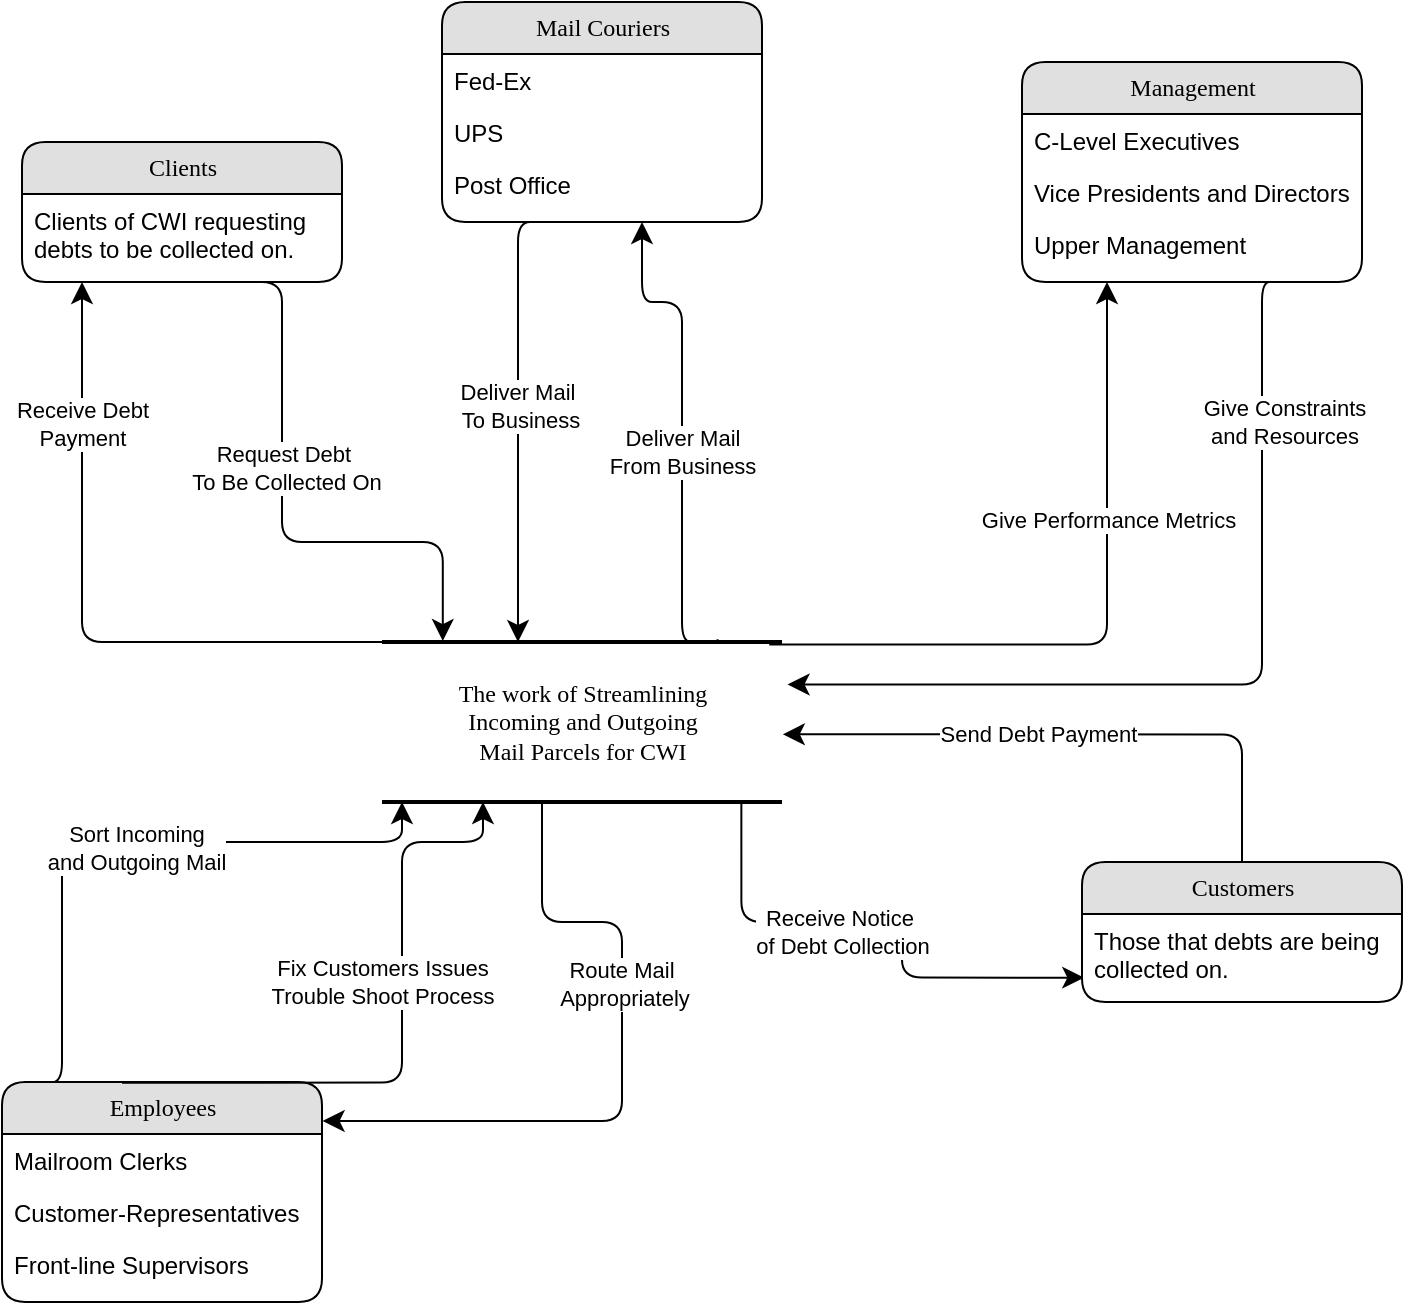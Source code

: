 <mxfile version="13.0.1" type="github"><diagram name="Page-1" id="b520641d-4fe3-3701-9064-5fc419738815"><mxGraphModel dx="2429" dy="2220" grid="1" gridSize="10" guides="1" tooltips="1" connect="1" arrows="1" fold="1" page="1" pageScale="1" pageWidth="1100" pageHeight="850" background="#ffffff" math="0" shadow="0"><root><mxCell id="0"/><mxCell id="1" parent="0"/><mxCell id="21ea969265ad0168-30" value="The work of Streamlining&lt;br&gt;Incoming and Outgoing&lt;br&gt;Mail Parcels for CWI" style="html=1;rounded=0;shadow=0;comic=0;labelBackgroundColor=none;strokeWidth=2;fontFamily=Verdana;fontSize=12;align=center;shape=mxgraph.ios7ui.horLines;" parent="1" vertex="1"><mxGeometry x="380" y="410" width="200" height="80" as="geometry"/></mxCell><mxCell id="21ea969265ad0168-34" value="" style="edgeStyle=orthogonalEdgeStyle;html=1;labelBackgroundColor=none;startFill=0;startSize=8;endFill=1;endSize=8;fontFamily=Verdana;fontSize=12;entryX=1.002;entryY=0.177;entryDx=0;entryDy=0;entryPerimeter=0;" parent="1" source="21ea969265ad0168-30" target="e2m88UK6gkhtx8VsVjVz-13" edge="1"><mxGeometry x="-0.134" y="32" relative="1" as="geometry"><mxPoint as="offset"/><mxPoint x="560" y="609" as="targetPoint"/><Array as="points"><mxPoint x="460" y="550"/><mxPoint x="500" y="550"/><mxPoint x="500" y="650"/></Array></mxGeometry></mxCell><mxCell id="e2m88UK6gkhtx8VsVjVz-33" value="Route Mail&amp;nbsp;&lt;br&gt;Appropriately" style="edgeLabel;html=1;align=center;verticalAlign=middle;resizable=0;points=[];" vertex="1" connectable="0" parent="21ea969265ad0168-34"><mxGeometry x="-0.249" y="1" relative="1" as="geometry"><mxPoint as="offset"/></mxGeometry></mxCell><mxCell id="21ea969265ad0168-35" style="edgeStyle=orthogonalEdgeStyle;html=1;labelBackgroundColor=none;startFill=0;startSize=8;endFill=1;endSize=8;fontFamily=Verdana;fontSize=12;" parent="1" target="21ea969265ad0168-30" edge="1"><mxGeometry relative="1" as="geometry"><Array as="points"><mxPoint x="448" y="200"/></Array><mxPoint x="460" y="200" as="sourcePoint"/></mxGeometry></mxCell><mxCell id="e2m88UK6gkhtx8VsVjVz-21" value="Deliver Mail&amp;nbsp;&lt;br&gt;To Business" style="edgeLabel;html=1;align=center;verticalAlign=middle;resizable=0;points=[];" vertex="1" connectable="0" parent="21ea969265ad0168-35"><mxGeometry x="-0.063" y="1" relative="1" as="geometry"><mxPoint as="offset"/></mxGeometry></mxCell><mxCell id="e2m88UK6gkhtx8VsVjVz-22" value="" style="edgeStyle=orthogonalEdgeStyle;html=1;labelBackgroundColor=none;startFill=0;startSize=8;endFill=1;endSize=8;fontFamily=Verdana;fontSize=12;exitX=0.839;exitY=-0.017;exitDx=0;exitDy=0;exitPerimeter=0;" edge="1" parent="1" source="21ea969265ad0168-30"><mxGeometry x="-0.134" y="32" relative="1" as="geometry"><mxPoint as="offset"/><mxPoint x="490" y="500" as="sourcePoint"/><mxPoint x="510" y="200" as="targetPoint"/><Array as="points"><mxPoint x="548" y="410"/><mxPoint x="530" y="410"/><mxPoint x="530" y="240"/><mxPoint x="510" y="240"/></Array></mxGeometry></mxCell><mxCell id="e2m88UK6gkhtx8VsVjVz-23" value="Deliver Mail&lt;br&gt;From Business" style="edgeLabel;html=1;align=center;verticalAlign=middle;resizable=0;points=[];" vertex="1" connectable="0" parent="e2m88UK6gkhtx8VsVjVz-22"><mxGeometry x="0.164" relative="1" as="geometry"><mxPoint y="31" as="offset"/></mxGeometry></mxCell><mxCell id="e2m88UK6gkhtx8VsVjVz-17" value="Mail Couriers" style="swimlane;html=1;fontStyle=0;childLayout=stackLayout;horizontal=1;startSize=26;fillColor=#e0e0e0;horizontalStack=0;resizeParent=1;resizeLast=0;collapsible=1;marginBottom=0;swimlaneFillColor=#ffffff;align=center;rounded=1;shadow=0;comic=0;labelBackgroundColor=none;strokeWidth=1;fontFamily=Verdana;fontSize=12" vertex="1" parent="1"><mxGeometry x="410" y="90" width="160" height="110" as="geometry"/></mxCell><mxCell id="e2m88UK6gkhtx8VsVjVz-18" value="Fed-Ex" style="text;html=1;strokeColor=none;fillColor=none;spacingLeft=4;spacingRight=4;whiteSpace=wrap;overflow=hidden;rotatable=0;points=[[0,0.5],[1,0.5]];portConstraint=eastwest;" vertex="1" parent="e2m88UK6gkhtx8VsVjVz-17"><mxGeometry y="26" width="160" height="26" as="geometry"/></mxCell><mxCell id="e2m88UK6gkhtx8VsVjVz-19" value="UPS" style="text;html=1;strokeColor=none;fillColor=none;spacingLeft=4;spacingRight=4;whiteSpace=wrap;overflow=hidden;rotatable=0;points=[[0,0.5],[1,0.5]];portConstraint=eastwest;" vertex="1" parent="e2m88UK6gkhtx8VsVjVz-17"><mxGeometry y="52" width="160" height="26" as="geometry"/></mxCell><mxCell id="e2m88UK6gkhtx8VsVjVz-20" value="Post Office" style="text;html=1;strokeColor=none;fillColor=none;spacingLeft=4;spacingRight=4;whiteSpace=wrap;overflow=hidden;rotatable=0;points=[[0,0.5],[1,0.5]];portConstraint=eastwest;" vertex="1" parent="e2m88UK6gkhtx8VsVjVz-17"><mxGeometry y="78" width="160" height="26" as="geometry"/></mxCell><mxCell id="e2m88UK6gkhtx8VsVjVz-24" value="" style="edgeStyle=orthogonalEdgeStyle;html=1;labelBackgroundColor=none;startFill=0;startSize=8;endFill=1;endSize=8;fontFamily=Verdana;fontSize=12;exitX=0.122;exitY=0.003;exitDx=0;exitDy=0;exitPerimeter=0;" edge="1" parent="1" source="e2m88UK6gkhtx8VsVjVz-13"><mxGeometry x="-0.134" y="32" relative="1" as="geometry"><mxPoint as="offset"/><mxPoint x="460" y="580" as="sourcePoint"/><mxPoint x="390" y="490" as="targetPoint"/><Array as="points"><mxPoint x="220" y="630"/><mxPoint x="220" y="510"/><mxPoint x="390" y="510"/></Array></mxGeometry></mxCell><mxCell id="e2m88UK6gkhtx8VsVjVz-30" value="Sort Incoming&lt;br&gt;and Outgoing Mail" style="edgeLabel;html=1;align=center;verticalAlign=middle;resizable=0;points=[];" vertex="1" connectable="0" parent="e2m88UK6gkhtx8VsVjVz-24"><mxGeometry x="0.046" y="-3" relative="1" as="geometry"><mxPoint as="offset"/></mxGeometry></mxCell><mxCell id="e2m88UK6gkhtx8VsVjVz-9" value="Clients" style="swimlane;html=1;fontStyle=0;childLayout=stackLayout;horizontal=1;startSize=26;fillColor=#e0e0e0;horizontalStack=0;resizeParent=1;resizeLast=0;collapsible=1;marginBottom=0;swimlaneFillColor=#ffffff;align=center;rounded=1;shadow=0;comic=0;labelBackgroundColor=none;strokeWidth=1;fontFamily=Verdana;fontSize=12" vertex="1" parent="1"><mxGeometry x="200" y="160" width="160" height="70" as="geometry"/></mxCell><mxCell id="e2m88UK6gkhtx8VsVjVz-10" value="Clients of CWI requesting debts to be collected on.&amp;nbsp;" style="text;html=1;strokeColor=none;fillColor=none;spacingLeft=4;spacingRight=4;whiteSpace=wrap;overflow=hidden;rotatable=0;points=[[0,0.5],[1,0.5]];portConstraint=eastwest;" vertex="1" parent="e2m88UK6gkhtx8VsVjVz-9"><mxGeometry y="26" width="160" height="34" as="geometry"/></mxCell><mxCell id="e2m88UK6gkhtx8VsVjVz-26" value="" style="edgeStyle=orthogonalEdgeStyle;html=1;labelBackgroundColor=none;startFill=0;startSize=8;endFill=1;endSize=8;fontFamily=Verdana;fontSize=12;entryX=0.152;entryY=-0.006;entryDx=0;entryDy=0;entryPerimeter=0;" edge="1" parent="1" target="21ea969265ad0168-30"><mxGeometry x="-0.134" y="32" relative="1" as="geometry"><mxPoint as="offset"/><mxPoint x="300" y="230" as="sourcePoint"/><mxPoint x="390" y="410" as="targetPoint"/><Array as="points"><mxPoint x="330" y="230"/><mxPoint x="330" y="360"/><mxPoint x="410" y="360"/></Array></mxGeometry></mxCell><mxCell id="e2m88UK6gkhtx8VsVjVz-27" value="Request Debt&amp;nbsp;&lt;br&gt;To Be Collected On" style="edgeLabel;html=1;align=center;verticalAlign=middle;resizable=0;points=[];" vertex="1" connectable="0" parent="e2m88UK6gkhtx8VsVjVz-26"><mxGeometry x="-0.153" y="2" relative="1" as="geometry"><mxPoint as="offset"/></mxGeometry></mxCell><mxCell id="e2m88UK6gkhtx8VsVjVz-28" value="" style="edgeStyle=orthogonalEdgeStyle;html=1;labelBackgroundColor=none;startFill=0;startSize=8;endFill=1;endSize=8;fontFamily=Verdana;fontSize=12;exitX=0;exitY=0;exitDx=0;exitDy=0;exitPerimeter=0;" edge="1" parent="1" source="21ea969265ad0168-30"><mxGeometry x="-0.134" y="32" relative="1" as="geometry"><mxPoint as="offset"/><mxPoint x="230" y="410" as="sourcePoint"/><mxPoint x="230" y="230" as="targetPoint"/><Array as="points"><mxPoint x="230" y="410"/></Array></mxGeometry></mxCell><mxCell id="e2m88UK6gkhtx8VsVjVz-29" value="Receive Debt&lt;br&gt;Payment" style="edgeLabel;html=1;align=center;verticalAlign=middle;resizable=0;points=[];" vertex="1" connectable="0" parent="e2m88UK6gkhtx8VsVjVz-28"><mxGeometry x="0.574" relative="1" as="geometry"><mxPoint as="offset"/></mxGeometry></mxCell><mxCell id="e2m88UK6gkhtx8VsVjVz-13" value="Employees" style="swimlane;html=1;fontStyle=0;childLayout=stackLayout;horizontal=1;startSize=26;fillColor=#e0e0e0;horizontalStack=0;resizeParent=1;resizeLast=0;collapsible=1;marginBottom=0;swimlaneFillColor=#ffffff;align=center;rounded=1;shadow=0;comic=0;labelBackgroundColor=none;strokeWidth=1;fontFamily=Verdana;fontSize=12" vertex="1" parent="1"><mxGeometry x="190" y="630" width="160" height="110" as="geometry"/></mxCell><mxCell id="e2m88UK6gkhtx8VsVjVz-14" value="Mailroom Clerks" style="text;html=1;strokeColor=none;fillColor=none;spacingLeft=4;spacingRight=4;whiteSpace=wrap;overflow=hidden;rotatable=0;points=[[0,0.5],[1,0.5]];portConstraint=eastwest;" vertex="1" parent="e2m88UK6gkhtx8VsVjVz-13"><mxGeometry y="26" width="160" height="26" as="geometry"/></mxCell><mxCell id="e2m88UK6gkhtx8VsVjVz-15" value="Customer-Representatives" style="text;html=1;strokeColor=none;fillColor=none;spacingLeft=4;spacingRight=4;whiteSpace=wrap;overflow=hidden;rotatable=0;points=[[0,0.5],[1,0.5]];portConstraint=eastwest;" vertex="1" parent="e2m88UK6gkhtx8VsVjVz-13"><mxGeometry y="52" width="160" height="26" as="geometry"/></mxCell><mxCell id="e2m88UK6gkhtx8VsVjVz-16" value="Front-line Supervisors" style="text;html=1;strokeColor=none;fillColor=none;spacingLeft=4;spacingRight=4;whiteSpace=wrap;overflow=hidden;rotatable=0;points=[[0,0.5],[1,0.5]];portConstraint=eastwest;" vertex="1" parent="e2m88UK6gkhtx8VsVjVz-13"><mxGeometry y="78" width="160" height="26" as="geometry"/></mxCell><mxCell id="e2m88UK6gkhtx8VsVjVz-31" value="" style="edgeStyle=orthogonalEdgeStyle;html=1;labelBackgroundColor=none;startFill=0;startSize=8;endFill=1;endSize=8;fontFamily=Verdana;fontSize=12;exitX=0.122;exitY=0.003;exitDx=0;exitDy=0;exitPerimeter=0;" edge="1" parent="1"><mxGeometry x="-0.134" y="32" relative="1" as="geometry"><mxPoint as="offset"/><mxPoint x="250.0" y="630.33" as="sourcePoint"/><mxPoint x="430.48" y="490" as="targetPoint"/><Array as="points"><mxPoint x="390" y="630"/><mxPoint x="390" y="510"/><mxPoint x="431" y="510"/></Array></mxGeometry></mxCell><mxCell id="e2m88UK6gkhtx8VsVjVz-32" value="Fix Customers Issues&lt;br&gt;Trouble Shoot Process" style="edgeLabel;html=1;align=center;verticalAlign=middle;resizable=0;points=[];" vertex="1" connectable="0" parent="e2m88UK6gkhtx8VsVjVz-31"><mxGeometry x="0.046" y="-3" relative="1" as="geometry"><mxPoint x="-13.0" y="-22.83" as="offset"/></mxGeometry></mxCell><mxCell id="e2m88UK6gkhtx8VsVjVz-34" value="" style="edgeStyle=orthogonalEdgeStyle;html=1;labelBackgroundColor=none;startFill=0;startSize=8;endFill=1;endSize=8;fontFamily=Verdana;fontSize=12;entryX=0.007;entryY=0.936;entryDx=0;entryDy=0;entryPerimeter=0;" edge="1" parent="1" target="e2m88UK6gkhtx8VsVjVz-6"><mxGeometry x="-0.134" y="32" relative="1" as="geometry"><mxPoint as="offset"/><mxPoint x="559.68" y="490" as="sourcePoint"/><mxPoint x="728.72" y="624.494" as="targetPoint"/><Array as="points"><mxPoint x="560" y="550"/><mxPoint x="640" y="550"/><mxPoint x="640" y="578"/></Array></mxGeometry></mxCell><mxCell id="e2m88UK6gkhtx8VsVjVz-35" value="Receive Notice&amp;nbsp;&lt;br&gt;of Debt Collection" style="edgeLabel;html=1;align=center;verticalAlign=middle;resizable=0;points=[];" vertex="1" connectable="0" parent="e2m88UK6gkhtx8VsVjVz-34"><mxGeometry x="-0.249" y="1" relative="1" as="geometry"><mxPoint x="12.83" y="6" as="offset"/></mxGeometry></mxCell><mxCell id="e2m88UK6gkhtx8VsVjVz-5" value="Customers" style="swimlane;html=1;fontStyle=0;childLayout=stackLayout;horizontal=1;startSize=26;fillColor=#e0e0e0;horizontalStack=0;resizeParent=1;resizeLast=0;collapsible=1;marginBottom=0;swimlaneFillColor=#ffffff;align=center;rounded=1;shadow=0;comic=0;labelBackgroundColor=none;strokeWidth=1;fontFamily=Verdana;fontSize=12" vertex="1" parent="1"><mxGeometry x="730" y="520" width="160" height="70" as="geometry"/></mxCell><mxCell id="e2m88UK6gkhtx8VsVjVz-6" value="Those that debts are being collected on.&amp;nbsp;" style="text;html=1;strokeColor=none;fillColor=none;spacingLeft=4;spacingRight=4;whiteSpace=wrap;overflow=hidden;rotatable=0;points=[[0,0.5],[1,0.5]];portConstraint=eastwest;" vertex="1" parent="e2m88UK6gkhtx8VsVjVz-5"><mxGeometry y="26" width="160" height="34" as="geometry"/></mxCell><mxCell id="e2m88UK6gkhtx8VsVjVz-36" value="" style="edgeStyle=orthogonalEdgeStyle;html=1;labelBackgroundColor=none;startFill=0;startSize=8;endFill=1;endSize=8;fontFamily=Verdana;fontSize=12;exitX=0.5;exitY=0;exitDx=0;exitDy=0;entryX=1.002;entryY=0.577;entryDx=0;entryDy=0;entryPerimeter=0;" edge="1" parent="1" source="e2m88UK6gkhtx8VsVjVz-5" target="21ea969265ad0168-30"><mxGeometry x="-0.134" y="32" relative="1" as="geometry"><mxPoint as="offset"/><mxPoint x="660" y="510.33" as="sourcePoint"/><mxPoint x="840.48" y="370" as="targetPoint"/><Array as="points"><mxPoint x="810" y="456"/></Array></mxGeometry></mxCell><mxCell id="e2m88UK6gkhtx8VsVjVz-37" value="Send Debt Payment" style="edgeLabel;html=1;align=center;verticalAlign=middle;resizable=0;points=[];" vertex="1" connectable="0" parent="e2m88UK6gkhtx8VsVjVz-36"><mxGeometry x="0.046" y="-3" relative="1" as="geometry"><mxPoint x="-13.0" y="2.83" as="offset"/></mxGeometry></mxCell><mxCell id="e2m88UK6gkhtx8VsVjVz-38" value="" style="edgeStyle=orthogonalEdgeStyle;html=1;labelBackgroundColor=none;startFill=0;startSize=8;endFill=1;endSize=8;fontFamily=Verdana;fontSize=12;exitX=0.968;exitY=0.015;exitDx=0;exitDy=0;exitPerimeter=0;entryX=0.25;entryY=1;entryDx=0;entryDy=0;" edge="1" parent="1" source="21ea969265ad0168-30" target="e2m88UK6gkhtx8VsVjVz-1"><mxGeometry x="-0.134" y="32" relative="1" as="geometry"><mxPoint as="offset"/><mxPoint x="557.8" y="418.64" as="sourcePoint"/><mxPoint x="743" y="290" as="targetPoint"/><Array as="points"><mxPoint x="743" y="411"/></Array></mxGeometry></mxCell><mxCell id="e2m88UK6gkhtx8VsVjVz-39" value="Give Performance Metrics" style="edgeLabel;html=1;align=center;verticalAlign=middle;resizable=0;points=[];" vertex="1" connectable="0" parent="e2m88UK6gkhtx8VsVjVz-38"><mxGeometry x="0.164" relative="1" as="geometry"><mxPoint y="-27.57" as="offset"/></mxGeometry></mxCell><mxCell id="e2m88UK6gkhtx8VsVjVz-1" value="Management" style="swimlane;html=1;fontStyle=0;childLayout=stackLayout;horizontal=1;startSize=26;fillColor=#e0e0e0;horizontalStack=0;resizeParent=1;resizeLast=0;collapsible=1;marginBottom=0;swimlaneFillColor=#ffffff;align=center;rounded=1;shadow=0;comic=0;labelBackgroundColor=none;strokeWidth=1;fontFamily=Verdana;fontSize=12" vertex="1" parent="1"><mxGeometry x="700" y="120" width="170" height="110" as="geometry"/></mxCell><mxCell id="e2m88UK6gkhtx8VsVjVz-2" value="C-Level Executives" style="text;html=1;strokeColor=none;fillColor=none;spacingLeft=4;spacingRight=4;whiteSpace=wrap;overflow=hidden;rotatable=0;points=[[0,0.5],[1,0.5]];portConstraint=eastwest;" vertex="1" parent="e2m88UK6gkhtx8VsVjVz-1"><mxGeometry y="26" width="170" height="26" as="geometry"/></mxCell><mxCell id="e2m88UK6gkhtx8VsVjVz-3" value="Vice Presidents and Directors" style="text;html=1;strokeColor=none;fillColor=none;spacingLeft=4;spacingRight=4;whiteSpace=wrap;overflow=hidden;rotatable=0;points=[[0,0.5],[1,0.5]];portConstraint=eastwest;" vertex="1" parent="e2m88UK6gkhtx8VsVjVz-1"><mxGeometry y="52" width="170" height="26" as="geometry"/></mxCell><mxCell id="e2m88UK6gkhtx8VsVjVz-4" value="Upper Management" style="text;html=1;strokeColor=none;fillColor=none;spacingLeft=4;spacingRight=4;whiteSpace=wrap;overflow=hidden;rotatable=0;points=[[0,0.5],[1,0.5]];portConstraint=eastwest;" vertex="1" parent="e2m88UK6gkhtx8VsVjVz-1"><mxGeometry y="78" width="170" height="26" as="geometry"/></mxCell><mxCell id="e2m88UK6gkhtx8VsVjVz-40" value="" style="edgeStyle=orthogonalEdgeStyle;html=1;labelBackgroundColor=none;startFill=0;startSize=8;endFill=1;endSize=8;fontFamily=Verdana;fontSize=12;exitX=0.75;exitY=1;exitDx=0;exitDy=0;entryX=1.014;entryY=0.265;entryDx=0;entryDy=0;entryPerimeter=0;" edge="1" parent="1" source="e2m88UK6gkhtx8VsVjVz-1" target="21ea969265ad0168-30"><mxGeometry x="-0.134" y="32" relative="1" as="geometry"><mxPoint as="offset"/><mxPoint x="820" y="530" as="sourcePoint"/><mxPoint x="590.4" y="466.16" as="targetPoint"/><Array as="points"><mxPoint x="820" y="230"/><mxPoint x="820" y="431"/></Array></mxGeometry></mxCell><mxCell id="e2m88UK6gkhtx8VsVjVz-41" value="Give Constraints&lt;br&gt;and Resources" style="edgeLabel;html=1;align=center;verticalAlign=middle;resizable=0;points=[];" vertex="1" connectable="0" parent="e2m88UK6gkhtx8VsVjVz-40"><mxGeometry x="0.046" y="-3" relative="1" as="geometry"><mxPoint x="34.67" y="-128.17" as="offset"/></mxGeometry></mxCell></root></mxGraphModel></diagram></mxfile>